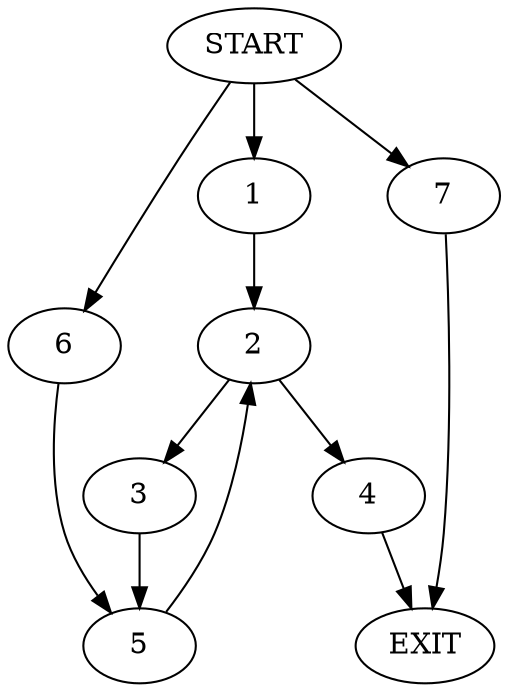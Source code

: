 digraph {
0 [label="START"]
8 [label="EXIT"]
0 -> 1
1 -> 2
2 -> 3
2 -> 4
3 -> 5
4 -> 8
5 -> 2
0 -> 6
6 -> 5
0 -> 7
7 -> 8
}
